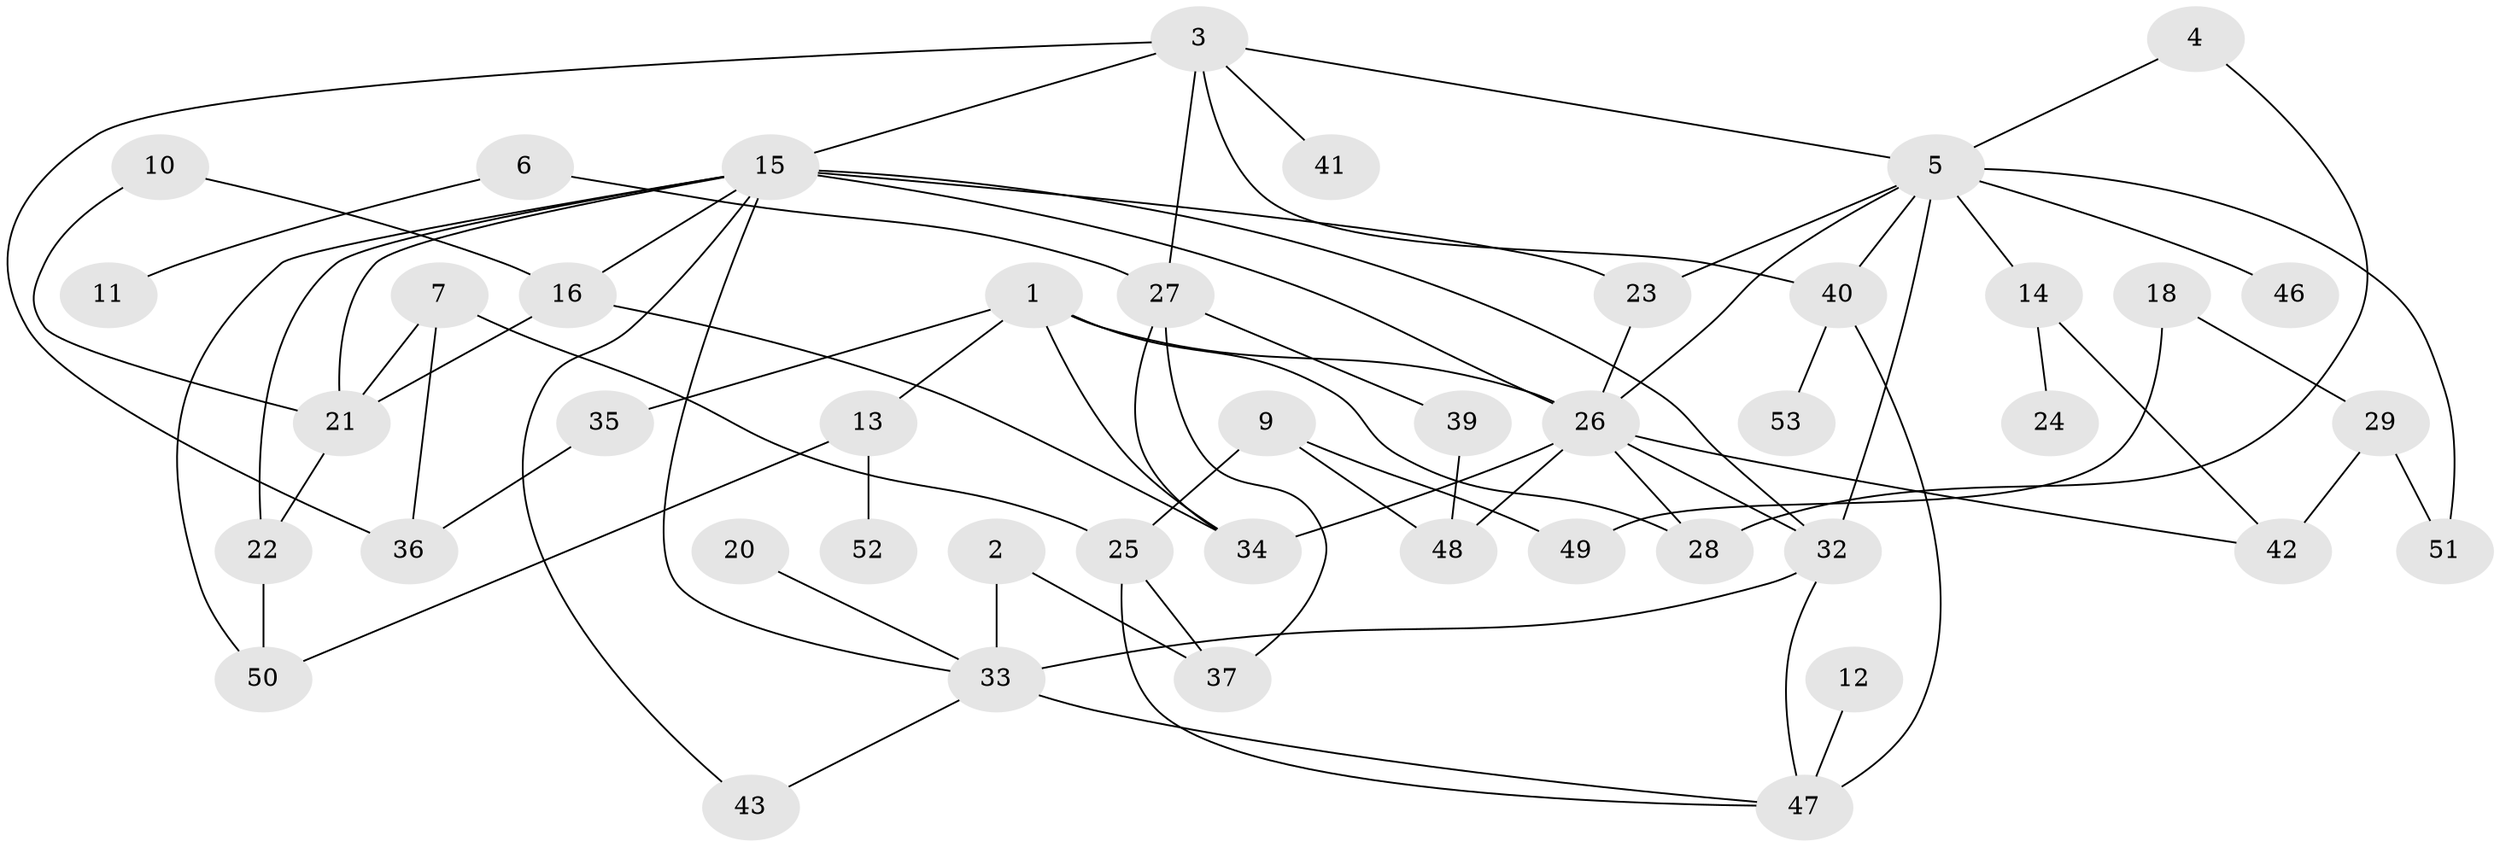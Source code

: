 // original degree distribution, {2: 0.26785714285714285, 3: 0.21428571428571427, 1: 0.1875, 4: 0.13392857142857142, 0: 0.09821428571428571, 6: 0.03571428571428571, 5: 0.0625}
// Generated by graph-tools (version 1.1) at 2025/33/03/09/25 02:33:38]
// undirected, 45 vertices, 74 edges
graph export_dot {
graph [start="1"]
  node [color=gray90,style=filled];
  1;
  2;
  3;
  4;
  5;
  6;
  7;
  9;
  10;
  11;
  12;
  13;
  14;
  15;
  16;
  18;
  20;
  21;
  22;
  23;
  24;
  25;
  26;
  27;
  28;
  29;
  32;
  33;
  34;
  35;
  36;
  37;
  39;
  40;
  41;
  42;
  43;
  46;
  47;
  48;
  49;
  50;
  51;
  52;
  53;
  1 -- 13 [weight=1.0];
  1 -- 26 [weight=1.0];
  1 -- 28 [weight=1.0];
  1 -- 34 [weight=2.0];
  1 -- 35 [weight=2.0];
  2 -- 33 [weight=2.0];
  2 -- 37 [weight=1.0];
  3 -- 5 [weight=1.0];
  3 -- 15 [weight=1.0];
  3 -- 27 [weight=1.0];
  3 -- 36 [weight=1.0];
  3 -- 40 [weight=1.0];
  3 -- 41 [weight=1.0];
  4 -- 5 [weight=1.0];
  4 -- 28 [weight=1.0];
  5 -- 14 [weight=1.0];
  5 -- 23 [weight=1.0];
  5 -- 26 [weight=1.0];
  5 -- 32 [weight=1.0];
  5 -- 40 [weight=1.0];
  5 -- 46 [weight=1.0];
  5 -- 51 [weight=1.0];
  6 -- 11 [weight=1.0];
  6 -- 27 [weight=1.0];
  7 -- 21 [weight=1.0];
  7 -- 25 [weight=1.0];
  7 -- 36 [weight=1.0];
  9 -- 25 [weight=1.0];
  9 -- 48 [weight=1.0];
  9 -- 49 [weight=1.0];
  10 -- 16 [weight=1.0];
  10 -- 21 [weight=1.0];
  12 -- 47 [weight=1.0];
  13 -- 50 [weight=1.0];
  13 -- 52 [weight=1.0];
  14 -- 24 [weight=1.0];
  14 -- 42 [weight=1.0];
  15 -- 16 [weight=1.0];
  15 -- 21 [weight=1.0];
  15 -- 22 [weight=1.0];
  15 -- 23 [weight=1.0];
  15 -- 26 [weight=1.0];
  15 -- 32 [weight=2.0];
  15 -- 33 [weight=1.0];
  15 -- 43 [weight=1.0];
  15 -- 50 [weight=1.0];
  16 -- 21 [weight=2.0];
  16 -- 34 [weight=1.0];
  18 -- 29 [weight=1.0];
  18 -- 49 [weight=1.0];
  20 -- 33 [weight=1.0];
  21 -- 22 [weight=1.0];
  22 -- 50 [weight=1.0];
  23 -- 26 [weight=1.0];
  25 -- 37 [weight=1.0];
  25 -- 47 [weight=1.0];
  26 -- 28 [weight=1.0];
  26 -- 32 [weight=3.0];
  26 -- 34 [weight=1.0];
  26 -- 42 [weight=1.0];
  26 -- 48 [weight=2.0];
  27 -- 34 [weight=1.0];
  27 -- 37 [weight=1.0];
  27 -- 39 [weight=1.0];
  29 -- 42 [weight=1.0];
  29 -- 51 [weight=1.0];
  32 -- 33 [weight=1.0];
  32 -- 47 [weight=1.0];
  33 -- 43 [weight=1.0];
  33 -- 47 [weight=1.0];
  35 -- 36 [weight=1.0];
  39 -- 48 [weight=1.0];
  40 -- 47 [weight=2.0];
  40 -- 53 [weight=1.0];
}
